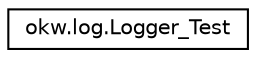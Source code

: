 digraph "Grafische Darstellung der Klassenhierarchie"
{
 // INTERACTIVE_SVG=YES
 // LATEX_PDF_SIZE
  edge [fontname="Helvetica",fontsize="10",labelfontname="Helvetica",labelfontsize="10"];
  node [fontname="Helvetica",fontsize="10",shape=record];
  rankdir="LR";
  Node0 [label="okw.log.Logger_Test",height=0.2,width=0.4,color="black", fillcolor="white", style="filled",URL="$classokw_1_1log_1_1_logger___test.html",tooltip=" "];
}
